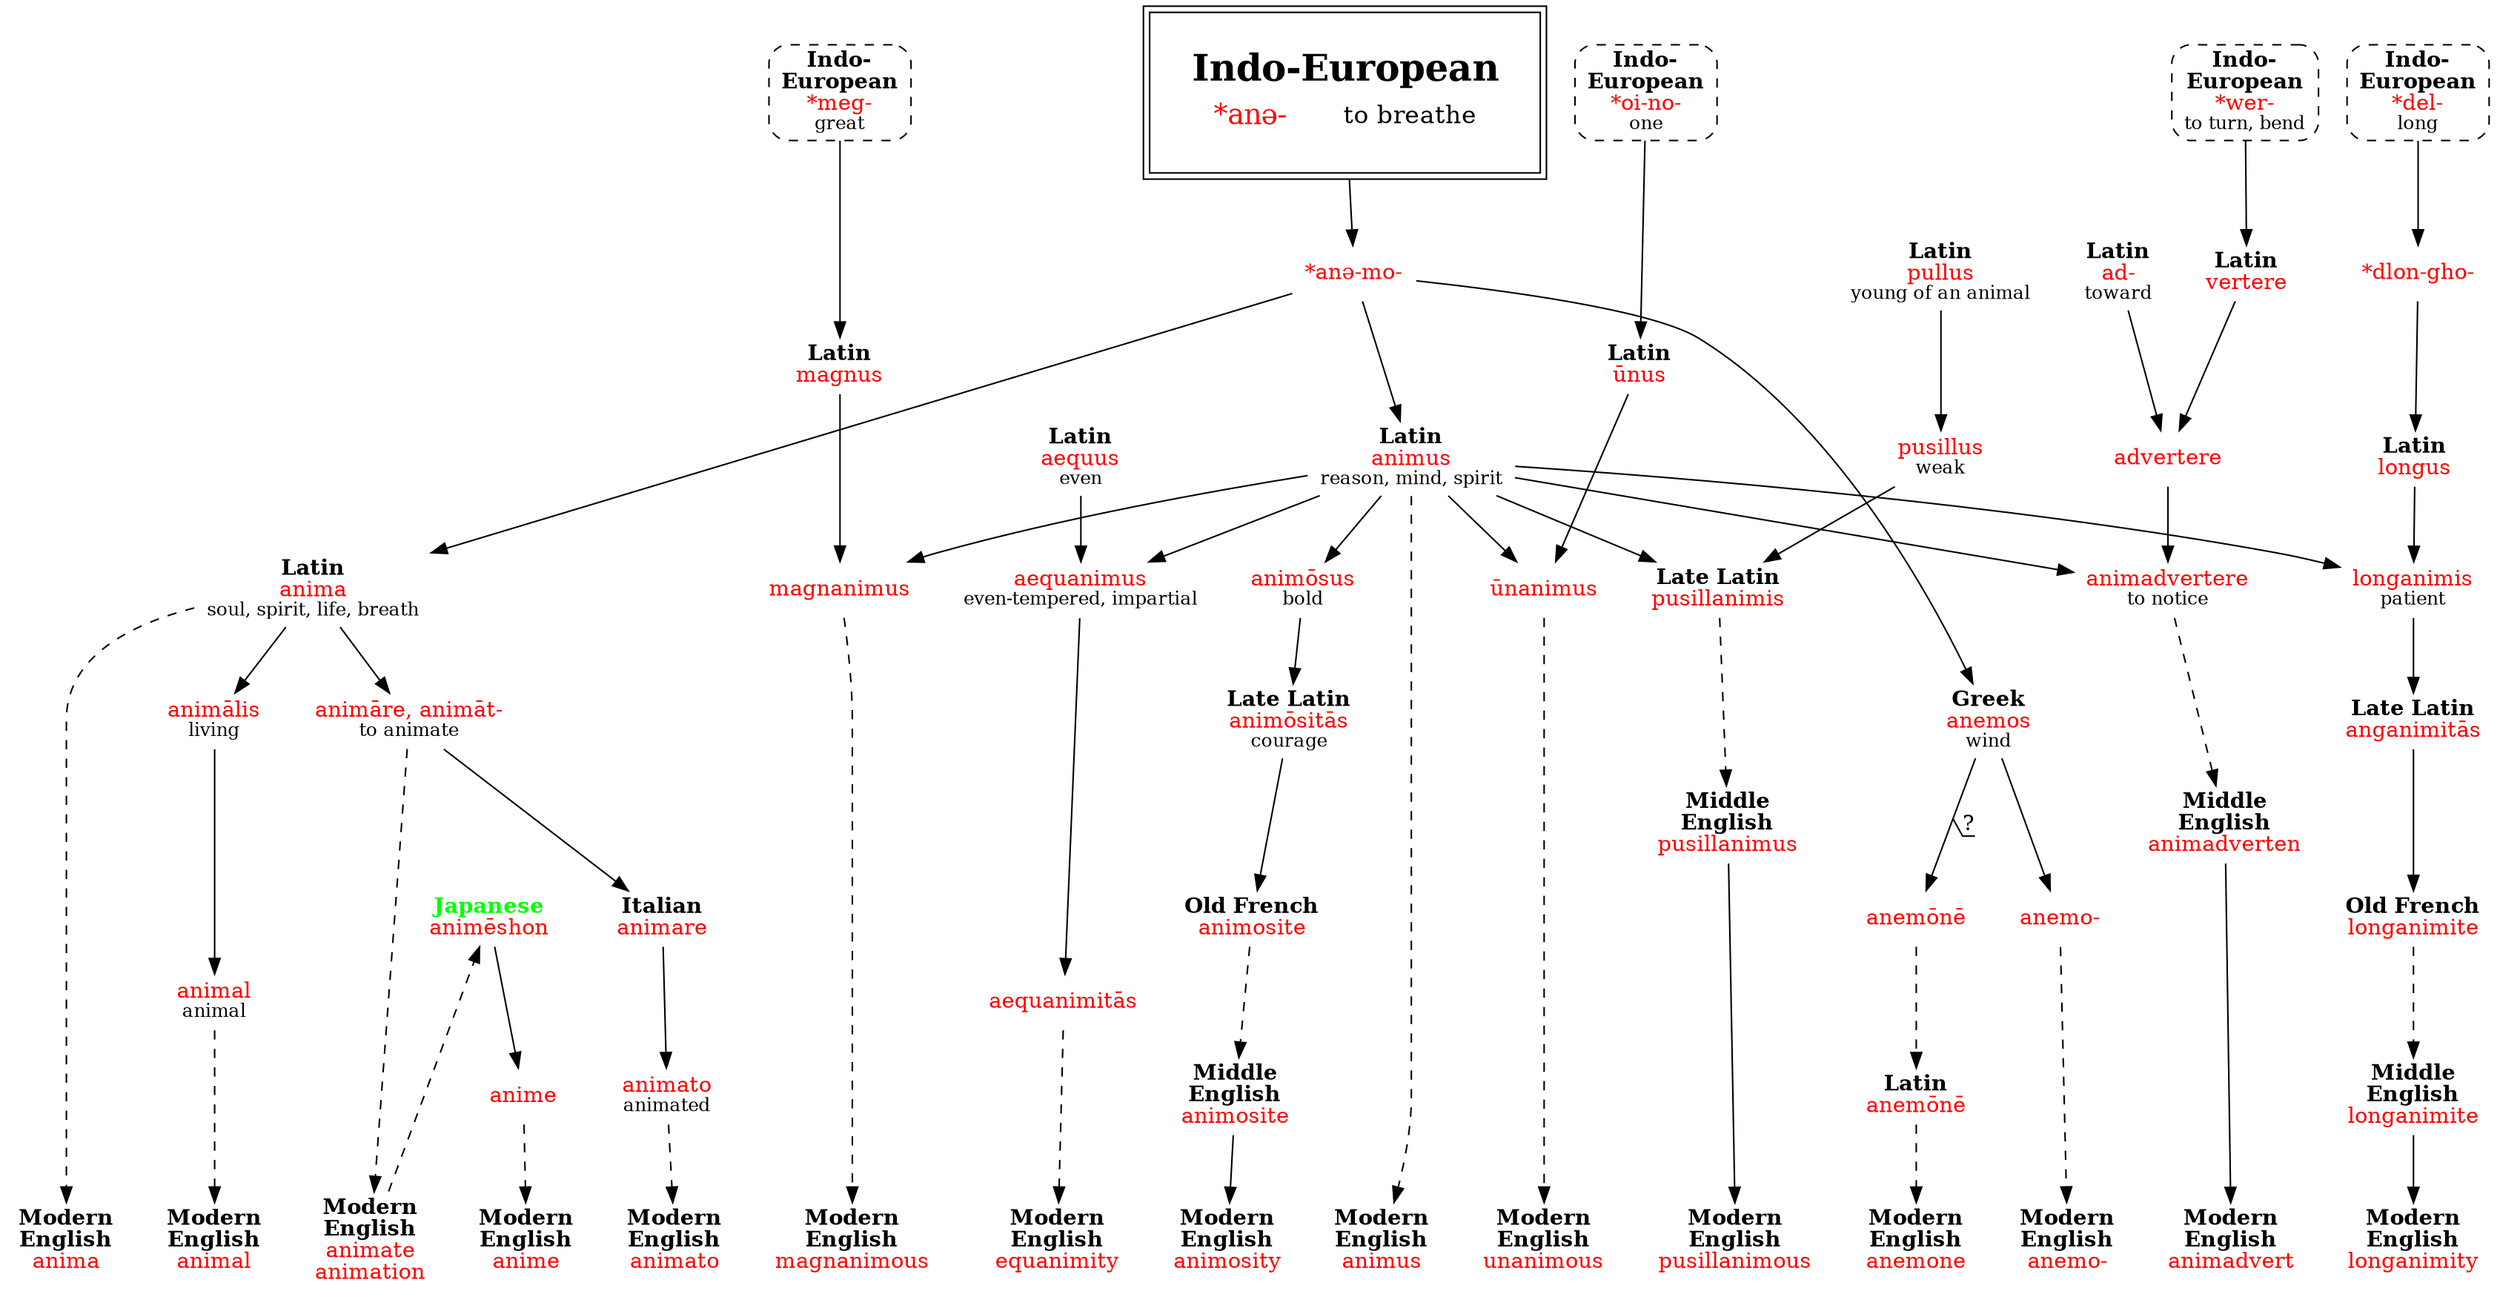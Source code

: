 strict digraph {
/* sources: AHD */
node [shape=none]

ane [label=<<table border="0"><tr><td colspan="2"><font point-size="24"><b>Indo-European</b></font></td></tr><tr><td><font point-size="18" color="red">*anə-</font></td><td><font point-size="16">to breathe</font></td></tr></table>> tooltip="Indo-European \"*anə-\" to breathe" shape=box peripheries=2 margin=.3]
anemo [label=<<font color="red">*anə-mo-</font>>]
animaL  [label=<<b>Latin</b><br/><font color="red">anima</font><br/><font point-size="12">soul, spirit, life, breath</font>>]
animusL [label=<<b>Latin</b><br/><font color="red">animus</font><br/><font point-size="12">reason, mind, spirit</font>>]
anemosG [label=<<b>Greek</b><br/><font color="red">anemos</font><br/><font point-size="12">wind</font>>]
ane -> anemo -> { animaL animusL anemosG }

// anima, animus
anima [label=<<b>Modern<br/>English</b><br/><font color="red">anima</font>>]
animaL -> anima [style=dashed]
animus [label=<<b>Modern<br/>English</b><br/><font color="red">animus</font>>]
animusL -> animus [style=dashed]

// animal
animalisL [label=<<font color="red">animālis</font><br/><font point-size="12">living</font>>]
animalL [label=<<font color="red">animal</font><br/><font point-size="12">animal</font>>]
animal [label=<<b>Modern<br/>English</b><br/><font color="red">animal</font>>]
animaL -> animalisL -> animalL
animalL -> animal [style=dashed]

// animate, animation
animareL [label=<<font color="red">animāre, animāt-</font><br/><font point-size="12">to animate</font>>]
animate [label=<<b>Modern<br/>English</b><br/><font color="red">animate<br/>animation</font>>]
animaL -> animareL 
animareL -> animate [style=dashed]

// anime
animeshonJ [label=<<font color="green"><b>Japanese</b></font><br/><font color="red">animēshon</font>>]
animeJ [label=<<font color="red">anime</font>>]
anime [label=<<b>Modern<br/>English</b><br/><font color="red">anime</font>>]
animate -> animeshonJ [style=dashed]
animeshonJ -> animeJ
animeJ -> anime [style=dashed]

// animato
animareI [label=<<b>Italian</b><br/><font color="red">animare</font>>]
animatoI [label=<<font color="red">animato</font><br/><font point-size="12">animated</font>>]
animato [label=<<b>Modern<br/>English</b><br/><font color="red">animato</font>>]
animareL -> animareI -> animatoI
animatoI -> animato [style=dashed]

// animosity
animosusL [label=<<font color="red">animōsus</font><br/><font point-size="12">bold</font>>]
animositasL [label=<<b>Late Latin</b><br/><font color="red">animōsitās</font><br/><font point-size="12">courage</font>>]
animositeOF [label=<<b>Old French</b><br/><font color="red">animosite</font>>]
animositeME [label=<<b>Middle<br/>English</b><br/><font color="red">animosite</font>>]
animosity [label=<<b>Modern<br/>English</b><br/><font color="red">animosity</font>>]
animusL -> animosusL -> animositasL -> animositeOF
animositeOF -> animositeME [style=dashed]
animositeME -> animosity

// animadvert
werIE [label=<<b>Indo-<br/>European</b><br/><font color="red">*wer-</font><br/><font point-size="12">to turn, bend</font>> shape=box style="dashed,rounded" URL="wer-turn.svg"]
vertereL [label=<<b>Latin</b><br/><font color="red">vertere</font>>]
adL [label=<<b>Latin</b><br/><font color="red">ad-</font><br/><font point-size="12">toward</font>>]
advertereL [label=<<font color="red">advertere</font>>]
animadvertereL [label=<<font color="red">animadvertere</font><br/><font point-size="12">to notice</font>>]
animadvertenME [label=<<b>Middle<br/>English</b><br/><font color="red">animadverten</font>>]
animadvert [label=<<b>Modern<br/>English</b><br/><font color="red">animadvert</font>>]
werIE -> vertereL
{ adL vertereL } -> advertereL
{ animusL advertereL } -> animadvertereL
animadvertereL -> animadvertenME [style=dashed]
animadvertenME -> animadvert

// equanimity
aequusL [label=<<b>Latin</b><br/><font color="red">aequus</font><br/><font point-size="12">even</font>>]
aequanimusL [label=<<font color="red">aequanimus</font><br/><font point-size="12">even-tempered, impartial</font>>]
aequanimitasL [label=<<font color="red">aequanimitās</font>>]
equanimity [label=<<b>Modern<br/>English</b><br/><font color="red">equanimity</font>>]
{ aequusL animusL } -> aequanimusL -> aequanimitasL
aequanimitasL -> equanimity [style=dashed]

// longanimity
delIE [label=<<b>Indo-<br/>European</b><br/><font color="red">*del-</font><br/><font point-size="12">long</font>> shape=box style="dashed,rounded" URL="del-long.svg"]
dlongho [label=<<font color="red">*dlon-gho-</font>>]
longusL [label=<<b>Latin</b><br/><font color="red">longus</font>>]
longanimisL [label=<<font color="red">longanimis</font><br/><font point-size="12">patient</font>>]
longanimitasL [label=<<b>Late Latin</b><br/><font color="red">anganimitās</font>>]
longanimiteOF [label=<<b>Old French</b><br/><font color="red">longanimite</font>>]
longanimiteME [label=<<b>Middle<br/>English</b><br/><font color="red">longanimite</font>>]
longanimity [label=<<b>Modern<br/>English</b><br/><font color="red">longanimity</font>>]
delIE -> dlongho -> longusL
{ longusL animusL } -> longanimisL -> longanimitasL -> longanimiteOF
longanimiteOF -> longanimiteME [style=dashed]
longanimiteME -> longanimity

// magnanimous
megIE [label=<<b>Indo-<br/>European</b><br/><font color="red">*meg-</font><br/><font point-size="12">great</font>> shape=box style="dashed,rounded" URL="meg-great.svg"]
magnusL [label=<<b>Latin</b><br/><font color="red">magnus</font>>]
magnanimusL [label=<<font color="red">magnanimus</font>>]
magnanimous [label=<<b>Modern<br/>English</b><br/><font color="red">magnanimous</font>>]
megIE -> magnusL
{ magnusL animusL } -> magnanimusL
magnanimusL -> magnanimous [style=dashed]

// pusillanimous
pullusL [label=<<b>Latin</b><br/><font color="red">pullus</font><br/><font point-size="12">young of an animal</font>>]
pusillusL [label=<<font color="red">pusillus</font><br/><font point-size="12">weak</font>>]
pusillanimisL [label=<<b>Late Latin</b><br/><font color="red">pusillanimis</font>>]
pusillanimusME [label=<<b>Middle<br/>English</b><br/><font color="red">pusillanimus</font>>]
pusillanimous [label=<<b>Modern<br/>English</b><br/><font color="red">pusillanimous</font>>]
pullusL -> pusillusL
{ pusillusL animusL } -> pusillanimisL
pusillanimisL -> pusillanimusME [style=dashed]
pusillanimusME -> pusillanimous

// unanimous
oinoIE [label=<<b>Indo-<br/>European</b><br/><font color="red">*oi-no-</font><br/><font point-size="12">one</font>> shape=box style="dashed,rounded" URL="oino-one2.svg"]
unusL [label=<<b>Latin</b><br/><font color="red">ūnus</font>>]
unanimusL [label=<<font color="red">ūnanimus</font>>]
unanimous [label=<<b>Modern<br/>English</b><br/><font color="red">unanimous</font>>]
oinoIE -> unusL
{ unusL animusL } -> unanimusL
unanimusL -> unanimous [style=dashed]

// anemo-
anemoG [label=<<font color="red">anemo-</font>>]
anemoE [label=<<b>Modern<br/>English</b><br/><font color="red">anemo-</font>>]
anemosG -> anemoG [weight=2]
anemoG -> anemoE [style=dashed]

// anemone
anemoneG [label=<<font color="red">anemōnē</font>>]
anemoneL [label=<<b>Latin</b><br/><font color="red">anemōnē</font>>]
anemone [label=<<b>Modern<br/>English</b><br/><font color="red">anemone</font>>]
anemosG -> anemoneG [label="?" decorate=true]
anemoneG -> anemoneL -> anemone [style=dashed]

{ rank=sink anima animus animal animate anime animato animosity animadvert equanimity longanimity magnanimous pusillanimous unanimous anemoE anemone }
{ rank=same werIE delIE megIE oinoIE }
}
